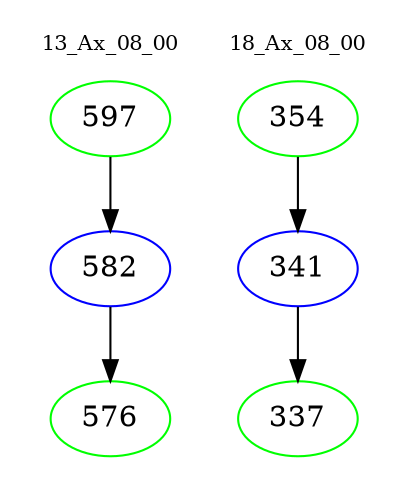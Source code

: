 digraph{
subgraph cluster_0 {
color = white
label = "13_Ax_08_00";
fontsize=10;
T0_597 [label="597", color="green"]
T0_597 -> T0_582 [color="black"]
T0_582 [label="582", color="blue"]
T0_582 -> T0_576 [color="black"]
T0_576 [label="576", color="green"]
}
subgraph cluster_1 {
color = white
label = "18_Ax_08_00";
fontsize=10;
T1_354 [label="354", color="green"]
T1_354 -> T1_341 [color="black"]
T1_341 [label="341", color="blue"]
T1_341 -> T1_337 [color="black"]
T1_337 [label="337", color="green"]
}
}
